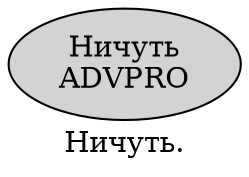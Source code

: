 digraph SENTENCE_4064 {
	graph [label="Ничуть."]
	node [style=filled]
		0 [label="Ничуть
ADVPRO" color="" fillcolor=lightgray penwidth=1 shape=ellipse]
}